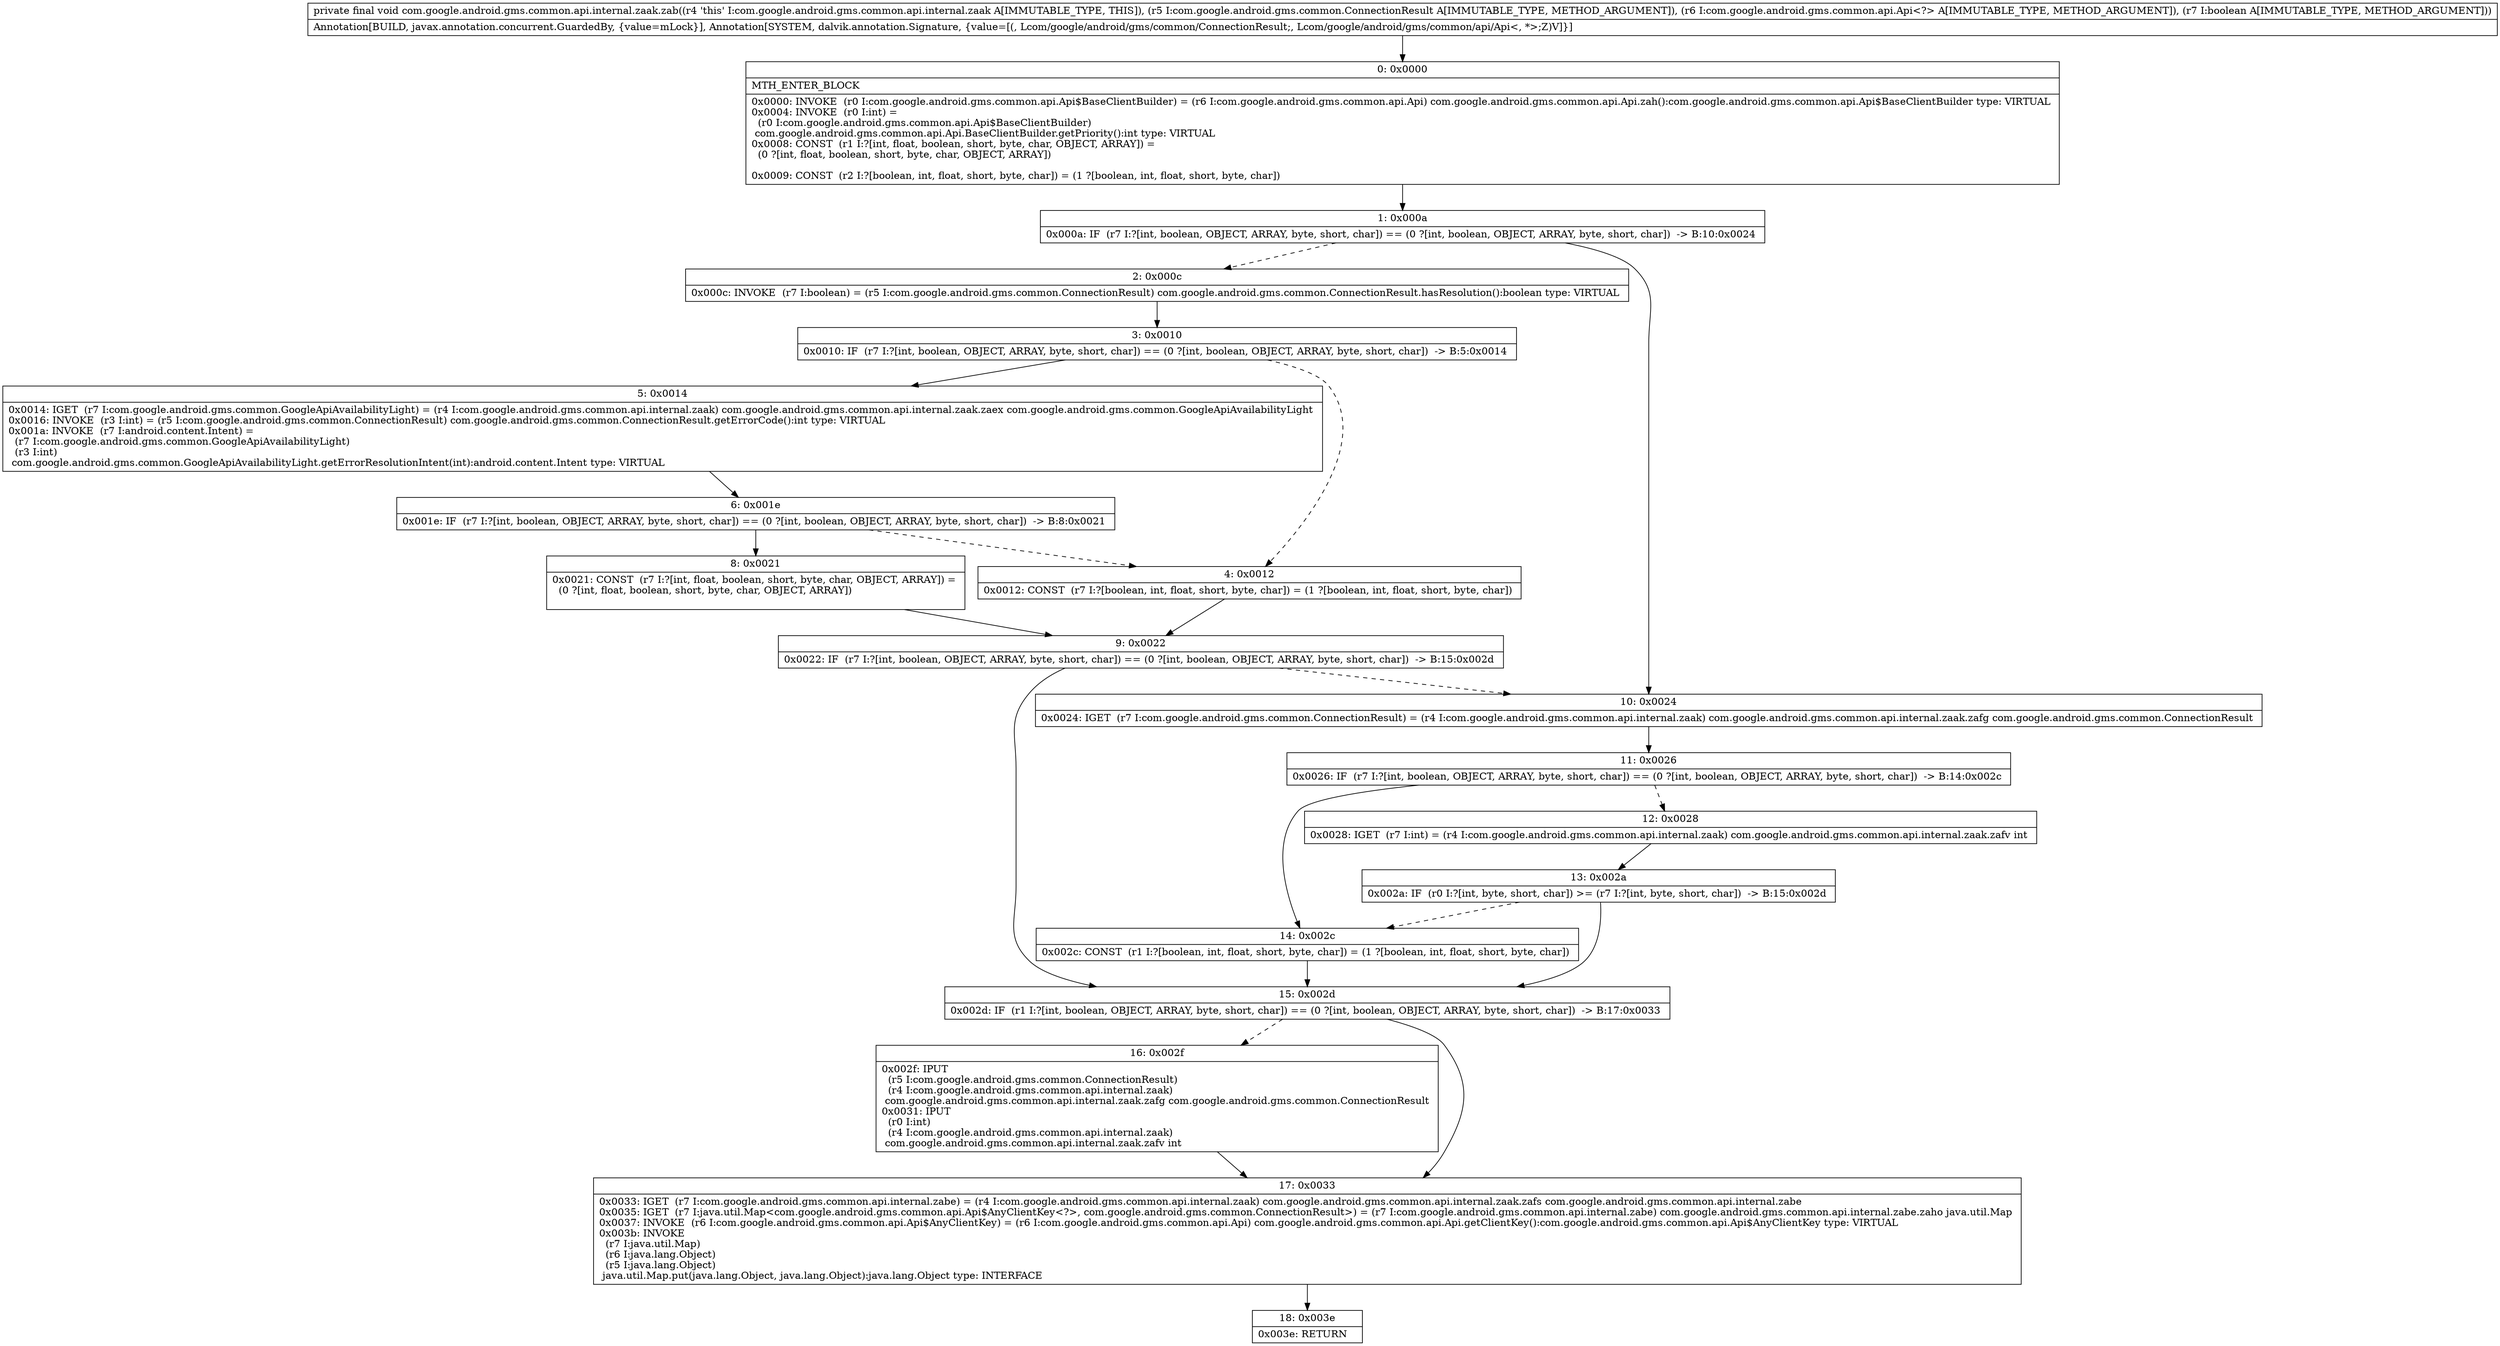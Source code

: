 digraph "CFG forcom.google.android.gms.common.api.internal.zaak.zab(Lcom\/google\/android\/gms\/common\/ConnectionResult;Lcom\/google\/android\/gms\/common\/api\/Api;Z)V" {
Node_0 [shape=record,label="{0\:\ 0x0000|MTH_ENTER_BLOCK\l|0x0000: INVOKE  (r0 I:com.google.android.gms.common.api.Api$BaseClientBuilder) = (r6 I:com.google.android.gms.common.api.Api) com.google.android.gms.common.api.Api.zah():com.google.android.gms.common.api.Api$BaseClientBuilder type: VIRTUAL \l0x0004: INVOKE  (r0 I:int) = \l  (r0 I:com.google.android.gms.common.api.Api$BaseClientBuilder)\l com.google.android.gms.common.api.Api.BaseClientBuilder.getPriority():int type: VIRTUAL \l0x0008: CONST  (r1 I:?[int, float, boolean, short, byte, char, OBJECT, ARRAY]) = \l  (0 ?[int, float, boolean, short, byte, char, OBJECT, ARRAY])\l \l0x0009: CONST  (r2 I:?[boolean, int, float, short, byte, char]) = (1 ?[boolean, int, float, short, byte, char]) \l}"];
Node_1 [shape=record,label="{1\:\ 0x000a|0x000a: IF  (r7 I:?[int, boolean, OBJECT, ARRAY, byte, short, char]) == (0 ?[int, boolean, OBJECT, ARRAY, byte, short, char])  \-\> B:10:0x0024 \l}"];
Node_2 [shape=record,label="{2\:\ 0x000c|0x000c: INVOKE  (r7 I:boolean) = (r5 I:com.google.android.gms.common.ConnectionResult) com.google.android.gms.common.ConnectionResult.hasResolution():boolean type: VIRTUAL \l}"];
Node_3 [shape=record,label="{3\:\ 0x0010|0x0010: IF  (r7 I:?[int, boolean, OBJECT, ARRAY, byte, short, char]) == (0 ?[int, boolean, OBJECT, ARRAY, byte, short, char])  \-\> B:5:0x0014 \l}"];
Node_4 [shape=record,label="{4\:\ 0x0012|0x0012: CONST  (r7 I:?[boolean, int, float, short, byte, char]) = (1 ?[boolean, int, float, short, byte, char]) \l}"];
Node_5 [shape=record,label="{5\:\ 0x0014|0x0014: IGET  (r7 I:com.google.android.gms.common.GoogleApiAvailabilityLight) = (r4 I:com.google.android.gms.common.api.internal.zaak) com.google.android.gms.common.api.internal.zaak.zaex com.google.android.gms.common.GoogleApiAvailabilityLight \l0x0016: INVOKE  (r3 I:int) = (r5 I:com.google.android.gms.common.ConnectionResult) com.google.android.gms.common.ConnectionResult.getErrorCode():int type: VIRTUAL \l0x001a: INVOKE  (r7 I:android.content.Intent) = \l  (r7 I:com.google.android.gms.common.GoogleApiAvailabilityLight)\l  (r3 I:int)\l com.google.android.gms.common.GoogleApiAvailabilityLight.getErrorResolutionIntent(int):android.content.Intent type: VIRTUAL \l}"];
Node_6 [shape=record,label="{6\:\ 0x001e|0x001e: IF  (r7 I:?[int, boolean, OBJECT, ARRAY, byte, short, char]) == (0 ?[int, boolean, OBJECT, ARRAY, byte, short, char])  \-\> B:8:0x0021 \l}"];
Node_8 [shape=record,label="{8\:\ 0x0021|0x0021: CONST  (r7 I:?[int, float, boolean, short, byte, char, OBJECT, ARRAY]) = \l  (0 ?[int, float, boolean, short, byte, char, OBJECT, ARRAY])\l \l}"];
Node_9 [shape=record,label="{9\:\ 0x0022|0x0022: IF  (r7 I:?[int, boolean, OBJECT, ARRAY, byte, short, char]) == (0 ?[int, boolean, OBJECT, ARRAY, byte, short, char])  \-\> B:15:0x002d \l}"];
Node_10 [shape=record,label="{10\:\ 0x0024|0x0024: IGET  (r7 I:com.google.android.gms.common.ConnectionResult) = (r4 I:com.google.android.gms.common.api.internal.zaak) com.google.android.gms.common.api.internal.zaak.zafg com.google.android.gms.common.ConnectionResult \l}"];
Node_11 [shape=record,label="{11\:\ 0x0026|0x0026: IF  (r7 I:?[int, boolean, OBJECT, ARRAY, byte, short, char]) == (0 ?[int, boolean, OBJECT, ARRAY, byte, short, char])  \-\> B:14:0x002c \l}"];
Node_12 [shape=record,label="{12\:\ 0x0028|0x0028: IGET  (r7 I:int) = (r4 I:com.google.android.gms.common.api.internal.zaak) com.google.android.gms.common.api.internal.zaak.zafv int \l}"];
Node_13 [shape=record,label="{13\:\ 0x002a|0x002a: IF  (r0 I:?[int, byte, short, char]) \>= (r7 I:?[int, byte, short, char])  \-\> B:15:0x002d \l}"];
Node_14 [shape=record,label="{14\:\ 0x002c|0x002c: CONST  (r1 I:?[boolean, int, float, short, byte, char]) = (1 ?[boolean, int, float, short, byte, char]) \l}"];
Node_15 [shape=record,label="{15\:\ 0x002d|0x002d: IF  (r1 I:?[int, boolean, OBJECT, ARRAY, byte, short, char]) == (0 ?[int, boolean, OBJECT, ARRAY, byte, short, char])  \-\> B:17:0x0033 \l}"];
Node_16 [shape=record,label="{16\:\ 0x002f|0x002f: IPUT  \l  (r5 I:com.google.android.gms.common.ConnectionResult)\l  (r4 I:com.google.android.gms.common.api.internal.zaak)\l com.google.android.gms.common.api.internal.zaak.zafg com.google.android.gms.common.ConnectionResult \l0x0031: IPUT  \l  (r0 I:int)\l  (r4 I:com.google.android.gms.common.api.internal.zaak)\l com.google.android.gms.common.api.internal.zaak.zafv int \l}"];
Node_17 [shape=record,label="{17\:\ 0x0033|0x0033: IGET  (r7 I:com.google.android.gms.common.api.internal.zabe) = (r4 I:com.google.android.gms.common.api.internal.zaak) com.google.android.gms.common.api.internal.zaak.zafs com.google.android.gms.common.api.internal.zabe \l0x0035: IGET  (r7 I:java.util.Map\<com.google.android.gms.common.api.Api$AnyClientKey\<?\>, com.google.android.gms.common.ConnectionResult\>) = (r7 I:com.google.android.gms.common.api.internal.zabe) com.google.android.gms.common.api.internal.zabe.zaho java.util.Map \l0x0037: INVOKE  (r6 I:com.google.android.gms.common.api.Api$AnyClientKey) = (r6 I:com.google.android.gms.common.api.Api) com.google.android.gms.common.api.Api.getClientKey():com.google.android.gms.common.api.Api$AnyClientKey type: VIRTUAL \l0x003b: INVOKE  \l  (r7 I:java.util.Map)\l  (r6 I:java.lang.Object)\l  (r5 I:java.lang.Object)\l java.util.Map.put(java.lang.Object, java.lang.Object):java.lang.Object type: INTERFACE \l}"];
Node_18 [shape=record,label="{18\:\ 0x003e|0x003e: RETURN   \l}"];
MethodNode[shape=record,label="{private final void com.google.android.gms.common.api.internal.zaak.zab((r4 'this' I:com.google.android.gms.common.api.internal.zaak A[IMMUTABLE_TYPE, THIS]), (r5 I:com.google.android.gms.common.ConnectionResult A[IMMUTABLE_TYPE, METHOD_ARGUMENT]), (r6 I:com.google.android.gms.common.api.Api\<?\> A[IMMUTABLE_TYPE, METHOD_ARGUMENT]), (r7 I:boolean A[IMMUTABLE_TYPE, METHOD_ARGUMENT]))  | Annotation[BUILD, javax.annotation.concurrent.GuardedBy, \{value=mLock\}], Annotation[SYSTEM, dalvik.annotation.Signature, \{value=[(, Lcom\/google\/android\/gms\/common\/ConnectionResult;, Lcom\/google\/android\/gms\/common\/api\/Api\<, *\>;Z)V]\}]\l}"];
MethodNode -> Node_0;
Node_0 -> Node_1;
Node_1 -> Node_2[style=dashed];
Node_1 -> Node_10;
Node_2 -> Node_3;
Node_3 -> Node_4[style=dashed];
Node_3 -> Node_5;
Node_4 -> Node_9;
Node_5 -> Node_6;
Node_6 -> Node_8;
Node_6 -> Node_4[style=dashed];
Node_8 -> Node_9;
Node_9 -> Node_10[style=dashed];
Node_9 -> Node_15;
Node_10 -> Node_11;
Node_11 -> Node_12[style=dashed];
Node_11 -> Node_14;
Node_12 -> Node_13;
Node_13 -> Node_14[style=dashed];
Node_13 -> Node_15;
Node_14 -> Node_15;
Node_15 -> Node_16[style=dashed];
Node_15 -> Node_17;
Node_16 -> Node_17;
Node_17 -> Node_18;
}

